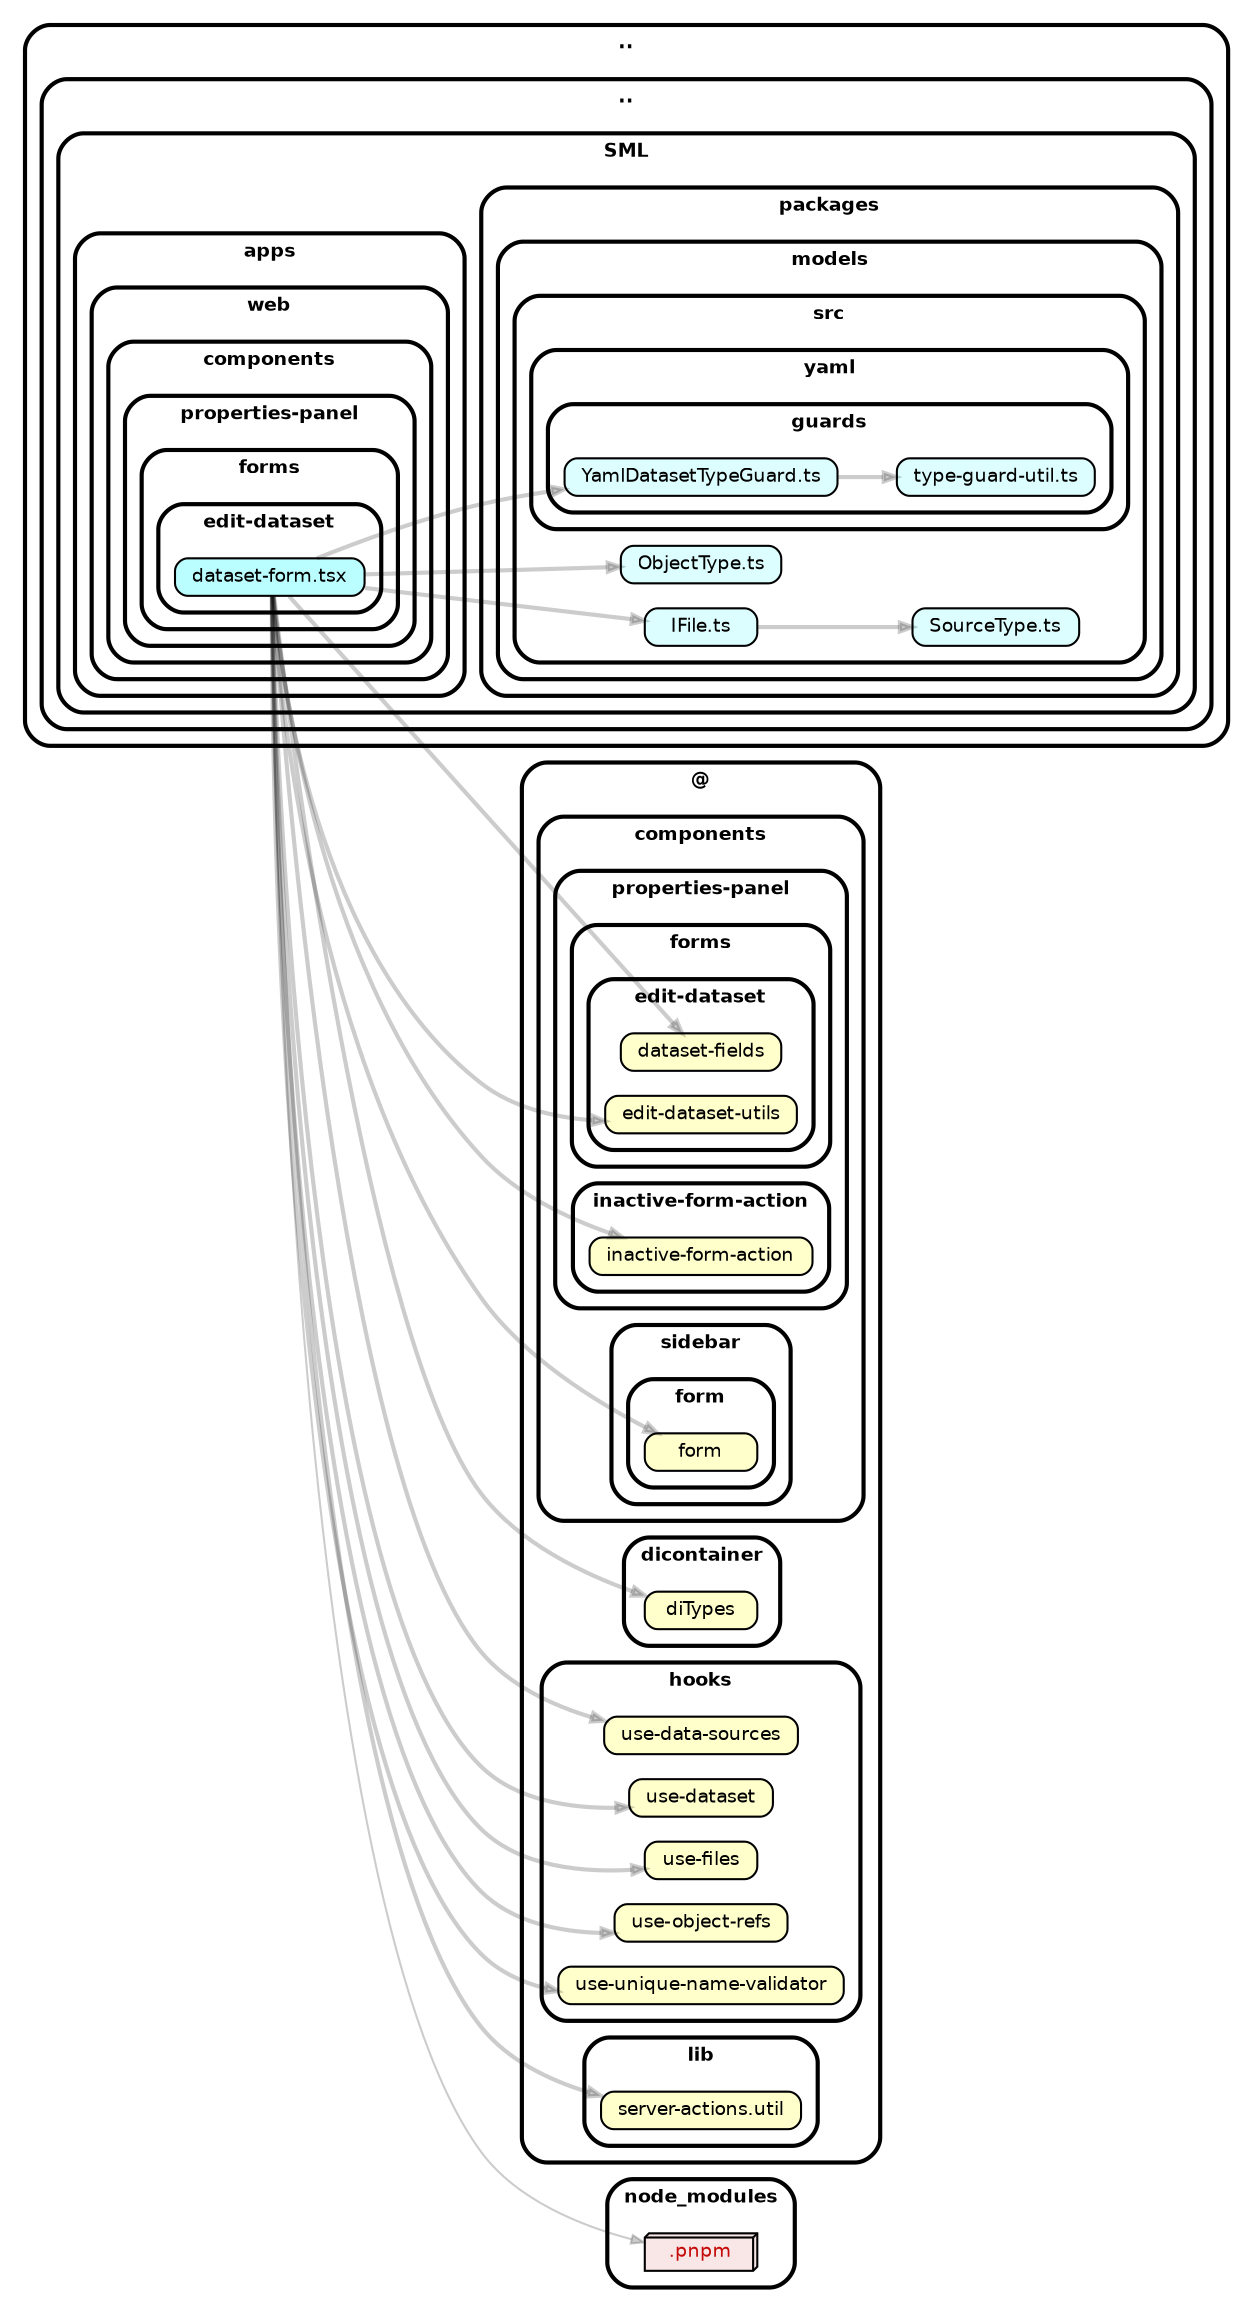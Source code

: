 strict digraph "dependency-cruiser output"{
    rankdir="LR" splines="true" overlap="false" nodesep="0.16" ranksep="0.18" fontname="Helvetica-bold" fontsize="9" style="rounded,bold,filled" fillcolor="#ffffff" compound="true"
    node [shape="box" style="rounded, filled" height="0.2" color="black" fillcolor="#ffffcc" fontcolor="black" fontname="Helvetica" fontsize="9"]
    edge [arrowhead="normal" arrowsize="0.6" penwidth="2.0" color="#00000033" fontname="Helvetica" fontsize="9"]

    subgraph "cluster_.." {label=".." subgraph "cluster_../.." {label=".." subgraph "cluster_../../SML" {label="SML" subgraph "cluster_../../SML/apps" {label="apps" subgraph "cluster_../../SML/apps/web" {label="web" subgraph "cluster_../../SML/apps/web/components" {label="components" subgraph "cluster_../../SML/apps/web/components/properties-panel" {label="properties-panel" subgraph "cluster_../../SML/apps/web/components/properties-panel/forms" {label="forms" subgraph "cluster_../../SML/apps/web/components/properties-panel/forms/edit-dataset" {label="edit-dataset" "../../SML/apps/web/components/properties-panel/forms/edit-dataset/dataset-form.tsx" [label=<dataset-form.tsx> tooltip="dataset-form.tsx" URL="../../SML/apps/web/components/properties-panel/forms/edit-dataset/dataset-form.tsx" fillcolor="#bbfeff"] } } } } } } } } }
    "../../SML/apps/web/components/properties-panel/forms/edit-dataset/dataset-form.tsx" -> "../../SML/packages/models/src/ObjectType.ts"
    "../../SML/apps/web/components/properties-panel/forms/edit-dataset/dataset-form.tsx" -> "@/components/properties-panel/forms/edit-dataset/dataset-fields"
    "../../SML/apps/web/components/properties-panel/forms/edit-dataset/dataset-form.tsx" -> "@/components/properties-panel/forms/edit-dataset/edit-dataset-utils"
    "../../SML/apps/web/components/properties-panel/forms/edit-dataset/dataset-form.tsx" -> "@/components/properties-panel/inactive-form-action/inactive-form-action"
    "../../SML/apps/web/components/properties-panel/forms/edit-dataset/dataset-form.tsx" -> "@/components/sidebar/form/form"
    "../../SML/apps/web/components/properties-panel/forms/edit-dataset/dataset-form.tsx" -> "@/dicontainer/diTypes"
    "../../SML/apps/web/components/properties-panel/forms/edit-dataset/dataset-form.tsx" -> "@/hooks/use-data-sources"
    "../../SML/apps/web/components/properties-panel/forms/edit-dataset/dataset-form.tsx" -> "@/hooks/use-dataset"
    "../../SML/apps/web/components/properties-panel/forms/edit-dataset/dataset-form.tsx" -> "@/hooks/use-files"
    "../../SML/apps/web/components/properties-panel/forms/edit-dataset/dataset-form.tsx" -> "@/hooks/use-object-refs"
    "../../SML/apps/web/components/properties-panel/forms/edit-dataset/dataset-form.tsx" -> "@/hooks/use-unique-name-validator"
    "../../SML/apps/web/components/properties-panel/forms/edit-dataset/dataset-form.tsx" -> "@/lib/server-actions.util"
    "../../SML/apps/web/components/properties-panel/forms/edit-dataset/dataset-form.tsx" -> "node_modules/.pnpm" [penwidth="1.0"]
    "../../SML/apps/web/components/properties-panel/forms/edit-dataset/dataset-form.tsx" -> "../../SML/packages/models/src/IFile.ts"
    "../../SML/apps/web/components/properties-panel/forms/edit-dataset/dataset-form.tsx" -> "../../SML/packages/models/src/yaml/guards/YamlDatasetTypeGuard.ts"
    subgraph "cluster_.." {label=".." subgraph "cluster_../.." {label=".." subgraph "cluster_../../SML" {label="SML" subgraph "cluster_../../SML/packages" {label="packages" subgraph "cluster_../../SML/packages/models" {label="models" subgraph "cluster_../../SML/packages/models/src" {label="src" "../../SML/packages/models/src/IFile.ts" [label=<IFile.ts> tooltip="IFile.ts" URL="../../SML/packages/models/src/IFile.ts" fillcolor="#ddfeff"] } } } } } }
    "../../SML/packages/models/src/IFile.ts" -> "../../SML/packages/models/src/SourceType.ts"
    subgraph "cluster_.." {label=".." subgraph "cluster_../.." {label=".." subgraph "cluster_../../SML" {label="SML" subgraph "cluster_../../SML/packages" {label="packages" subgraph "cluster_../../SML/packages/models" {label="models" subgraph "cluster_../../SML/packages/models/src" {label="src" "../../SML/packages/models/src/ObjectType.ts" [label=<ObjectType.ts> tooltip="ObjectType.ts" URL="../../SML/packages/models/src/ObjectType.ts" fillcolor="#ddfeff"] } } } } } }
    subgraph "cluster_.." {label=".." subgraph "cluster_../.." {label=".." subgraph "cluster_../../SML" {label="SML" subgraph "cluster_../../SML/packages" {label="packages" subgraph "cluster_../../SML/packages/models" {label="models" subgraph "cluster_../../SML/packages/models/src" {label="src" "../../SML/packages/models/src/SourceType.ts" [label=<SourceType.ts> tooltip="SourceType.ts" URL="../../SML/packages/models/src/SourceType.ts" fillcolor="#ddfeff"] } } } } } }
    subgraph "cluster_.." {label=".." subgraph "cluster_../.." {label=".." subgraph "cluster_../../SML" {label="SML" subgraph "cluster_../../SML/packages" {label="packages" subgraph "cluster_../../SML/packages/models" {label="models" subgraph "cluster_../../SML/packages/models/src" {label="src" subgraph "cluster_../../SML/packages/models/src/yaml" {label="yaml" subgraph "cluster_../../SML/packages/models/src/yaml/guards" {label="guards" "../../SML/packages/models/src/yaml/guards/YamlDatasetTypeGuard.ts" [label=<YamlDatasetTypeGuard.ts> tooltip="YamlDatasetTypeGuard.ts" URL="../../SML/packages/models/src/yaml/guards/YamlDatasetTypeGuard.ts" fillcolor="#ddfeff"] } } } } } } } }
    "../../SML/packages/models/src/yaml/guards/YamlDatasetTypeGuard.ts" -> "../../SML/packages/models/src/yaml/guards/type-guard-util.ts"
    subgraph "cluster_.." {label=".." subgraph "cluster_../.." {label=".." subgraph "cluster_../../SML" {label="SML" subgraph "cluster_../../SML/packages" {label="packages" subgraph "cluster_../../SML/packages/models" {label="models" subgraph "cluster_../../SML/packages/models/src" {label="src" subgraph "cluster_../../SML/packages/models/src/yaml" {label="yaml" subgraph "cluster_../../SML/packages/models/src/yaml/guards" {label="guards" "../../SML/packages/models/src/yaml/guards/type-guard-util.ts" [label=<type-guard-util.ts> tooltip="type-guard-util.ts" URL="../../SML/packages/models/src/yaml/guards/type-guard-util.ts" fillcolor="#ddfeff"] } } } } } } } }
    subgraph "cluster_@" {label="@" subgraph "cluster_@/components" {label="components" subgraph "cluster_@/components/properties-panel" {label="properties-panel" subgraph "cluster_@/components/properties-panel/forms" {label="forms" subgraph "cluster_@/components/properties-panel/forms/edit-dataset" {label="edit-dataset" "@/components/properties-panel/forms/edit-dataset/dataset-fields" [label=<dataset-fields> tooltip="dataset-fields" ] } } } } }
    subgraph "cluster_@" {label="@" subgraph "cluster_@/components" {label="components" subgraph "cluster_@/components/properties-panel" {label="properties-panel" subgraph "cluster_@/components/properties-panel/forms" {label="forms" subgraph "cluster_@/components/properties-panel/forms/edit-dataset" {label="edit-dataset" "@/components/properties-panel/forms/edit-dataset/edit-dataset-utils" [label=<edit-dataset-utils> tooltip="edit-dataset-utils" ] } } } } }
    subgraph "cluster_@" {label="@" subgraph "cluster_@/components" {label="components" subgraph "cluster_@/components/properties-panel" {label="properties-panel" subgraph "cluster_@/components/properties-panel/inactive-form-action" {label="inactive-form-action" "@/components/properties-panel/inactive-form-action/inactive-form-action" [label=<inactive-form-action> tooltip="inactive-form-action" ] } } } }
    subgraph "cluster_@" {label="@" subgraph "cluster_@/components" {label="components" subgraph "cluster_@/components/sidebar" {label="sidebar" subgraph "cluster_@/components/sidebar/form" {label="form" "@/components/sidebar/form/form" [label=<form> tooltip="form" ] } } } }
    subgraph "cluster_@" {label="@" subgraph "cluster_@/dicontainer" {label="dicontainer" "@/dicontainer/diTypes" [label=<diTypes> tooltip="diTypes" ] } }
    subgraph "cluster_@" {label="@" subgraph "cluster_@/hooks" {label="hooks" "@/hooks/use-data-sources" [label=<use-data-sources> tooltip="use-data-sources" ] } }
    subgraph "cluster_@" {label="@" subgraph "cluster_@/hooks" {label="hooks" "@/hooks/use-dataset" [label=<use-dataset> tooltip="use-dataset" ] } }
    subgraph "cluster_@" {label="@" subgraph "cluster_@/hooks" {label="hooks" "@/hooks/use-files" [label=<use-files> tooltip="use-files" ] } }
    subgraph "cluster_@" {label="@" subgraph "cluster_@/hooks" {label="hooks" "@/hooks/use-object-refs" [label=<use-object-refs> tooltip="use-object-refs" ] } }
    subgraph "cluster_@" {label="@" subgraph "cluster_@/hooks" {label="hooks" "@/hooks/use-unique-name-validator" [label=<use-unique-name-validator> tooltip="use-unique-name-validator" ] } }
    subgraph "cluster_@" {label="@" subgraph "cluster_@/lib" {label="lib" "@/lib/server-actions.util" [label=<server-actions.util> tooltip="server-actions.util" ] } }
    subgraph "cluster_node_modules" {label="node_modules" "node_modules/.pnpm" [label=<.pnpm> tooltip=".pnpm" URL="https://www.npmjs.com/package/.pnpm" shape="box3d" fillcolor="#c40b0a1a" fontcolor="#c40b0a"] }
}
